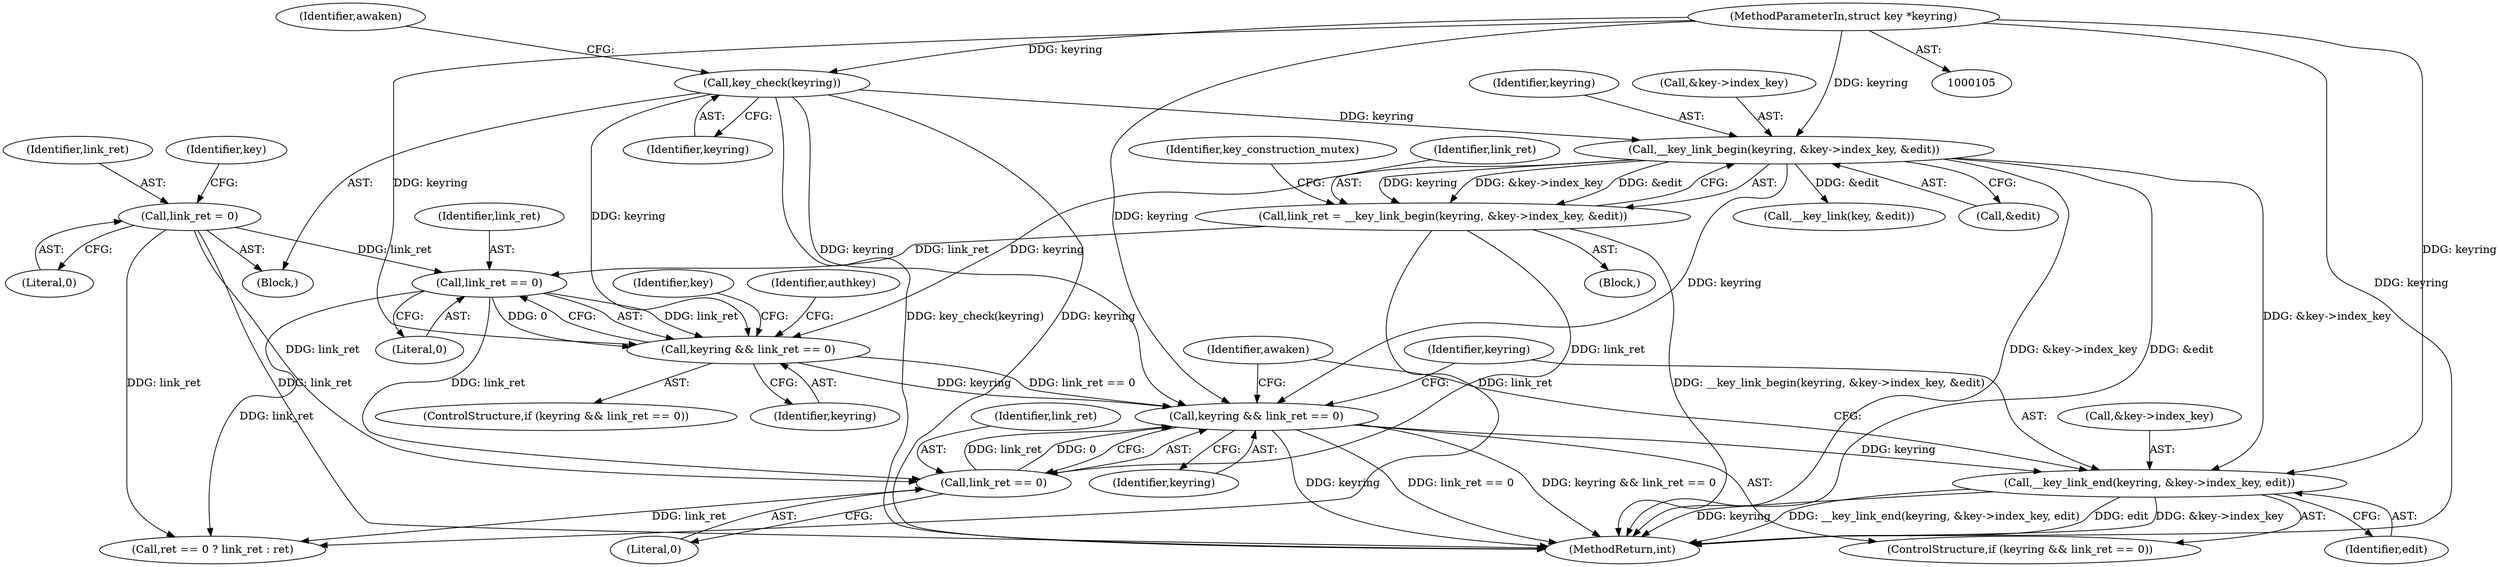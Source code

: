 digraph "0_linux_38327424b40bcebe2de92d07312c89360ac9229a@pointer" {
"1000243" [label="(Call,__key_link_end(keyring, &key->index_key, edit))"];
"1000238" [label="(Call,keyring && link_ret == 0)"];
"1000122" [label="(Call,key_check(keyring))"];
"1000109" [label="(MethodParameterIn,struct key *keyring)"];
"1000143" [label="(Call,__key_link_begin(keyring, &key->index_key, &edit))"];
"1000221" [label="(Call,keyring && link_ret == 0)"];
"1000223" [label="(Call,link_ret == 0)"];
"1000141" [label="(Call,link_ret = __key_link_begin(keyring, &key->index_key, &edit))"];
"1000117" [label="(Call,link_ret = 0)"];
"1000240" [label="(Call,link_ret == 0)"];
"1000238" [label="(Call,keyring && link_ret == 0)"];
"1000109" [label="(MethodParameterIn,struct key *keyring)"];
"1000227" [label="(Identifier,key)"];
"1000265" [label="(MethodReturn,int)"];
"1000141" [label="(Call,link_ret = __key_link_begin(keyring, &key->index_key, &edit))"];
"1000149" [label="(Call,&edit)"];
"1000121" [label="(Identifier,key)"];
"1000153" [label="(Identifier,key_construction_mutex)"];
"1000122" [label="(Call,key_check(keyring))"];
"1000224" [label="(Identifier,link_ret)"];
"1000241" [label="(Identifier,link_ret)"];
"1000118" [label="(Identifier,link_ret)"];
"1000243" [label="(Call,__key_link_end(keyring, &key->index_key, edit))"];
"1000231" [label="(Identifier,authkey)"];
"1000119" [label="(Literal,0)"];
"1000223" [label="(Call,link_ret == 0)"];
"1000125" [label="(Identifier,awaken)"];
"1000242" [label="(Literal,0)"];
"1000143" [label="(Call,__key_link_begin(keyring, &key->index_key, &edit))"];
"1000245" [label="(Call,&key->index_key)"];
"1000249" [label="(Identifier,edit)"];
"1000221" [label="(Call,keyring && link_ret == 0)"];
"1000123" [label="(Identifier,keyring)"];
"1000133" [label="(Block,)"];
"1000220" [label="(ControlStructure,if (keyring && link_ret == 0))"];
"1000222" [label="(Identifier,keyring)"];
"1000111" [label="(Block,)"];
"1000237" [label="(ControlStructure,if (keyring && link_ret == 0))"];
"1000226" [label="(Call,__key_link(key, &edit))"];
"1000225" [label="(Literal,0)"];
"1000259" [label="(Call,ret == 0 ? link_ret : ret)"];
"1000240" [label="(Call,link_ret == 0)"];
"1000145" [label="(Call,&key->index_key)"];
"1000142" [label="(Identifier,link_ret)"];
"1000244" [label="(Identifier,keyring)"];
"1000239" [label="(Identifier,keyring)"];
"1000251" [label="(Identifier,awaken)"];
"1000117" [label="(Call,link_ret = 0)"];
"1000144" [label="(Identifier,keyring)"];
"1000243" -> "1000237"  [label="AST: "];
"1000243" -> "1000249"  [label="CFG: "];
"1000244" -> "1000243"  [label="AST: "];
"1000245" -> "1000243"  [label="AST: "];
"1000249" -> "1000243"  [label="AST: "];
"1000251" -> "1000243"  [label="CFG: "];
"1000243" -> "1000265"  [label="DDG: &key->index_key"];
"1000243" -> "1000265"  [label="DDG: keyring"];
"1000243" -> "1000265"  [label="DDG: __key_link_end(keyring, &key->index_key, edit)"];
"1000243" -> "1000265"  [label="DDG: edit"];
"1000238" -> "1000243"  [label="DDG: keyring"];
"1000109" -> "1000243"  [label="DDG: keyring"];
"1000143" -> "1000243"  [label="DDG: &key->index_key"];
"1000238" -> "1000237"  [label="AST: "];
"1000238" -> "1000239"  [label="CFG: "];
"1000238" -> "1000240"  [label="CFG: "];
"1000239" -> "1000238"  [label="AST: "];
"1000240" -> "1000238"  [label="AST: "];
"1000244" -> "1000238"  [label="CFG: "];
"1000251" -> "1000238"  [label="CFG: "];
"1000238" -> "1000265"  [label="DDG: keyring"];
"1000238" -> "1000265"  [label="DDG: link_ret == 0"];
"1000238" -> "1000265"  [label="DDG: keyring && link_ret == 0"];
"1000122" -> "1000238"  [label="DDG: keyring"];
"1000143" -> "1000238"  [label="DDG: keyring"];
"1000221" -> "1000238"  [label="DDG: keyring"];
"1000221" -> "1000238"  [label="DDG: link_ret == 0"];
"1000109" -> "1000238"  [label="DDG: keyring"];
"1000240" -> "1000238"  [label="DDG: link_ret"];
"1000240" -> "1000238"  [label="DDG: 0"];
"1000122" -> "1000111"  [label="AST: "];
"1000122" -> "1000123"  [label="CFG: "];
"1000123" -> "1000122"  [label="AST: "];
"1000125" -> "1000122"  [label="CFG: "];
"1000122" -> "1000265"  [label="DDG: keyring"];
"1000122" -> "1000265"  [label="DDG: key_check(keyring)"];
"1000109" -> "1000122"  [label="DDG: keyring"];
"1000122" -> "1000143"  [label="DDG: keyring"];
"1000122" -> "1000221"  [label="DDG: keyring"];
"1000109" -> "1000105"  [label="AST: "];
"1000109" -> "1000265"  [label="DDG: keyring"];
"1000109" -> "1000143"  [label="DDG: keyring"];
"1000109" -> "1000221"  [label="DDG: keyring"];
"1000143" -> "1000141"  [label="AST: "];
"1000143" -> "1000149"  [label="CFG: "];
"1000144" -> "1000143"  [label="AST: "];
"1000145" -> "1000143"  [label="AST: "];
"1000149" -> "1000143"  [label="AST: "];
"1000141" -> "1000143"  [label="CFG: "];
"1000143" -> "1000265"  [label="DDG: &edit"];
"1000143" -> "1000265"  [label="DDG: &key->index_key"];
"1000143" -> "1000141"  [label="DDG: keyring"];
"1000143" -> "1000141"  [label="DDG: &key->index_key"];
"1000143" -> "1000141"  [label="DDG: &edit"];
"1000143" -> "1000221"  [label="DDG: keyring"];
"1000143" -> "1000226"  [label="DDG: &edit"];
"1000221" -> "1000220"  [label="AST: "];
"1000221" -> "1000222"  [label="CFG: "];
"1000221" -> "1000223"  [label="CFG: "];
"1000222" -> "1000221"  [label="AST: "];
"1000223" -> "1000221"  [label="AST: "];
"1000227" -> "1000221"  [label="CFG: "];
"1000231" -> "1000221"  [label="CFG: "];
"1000223" -> "1000221"  [label="DDG: link_ret"];
"1000223" -> "1000221"  [label="DDG: 0"];
"1000223" -> "1000225"  [label="CFG: "];
"1000224" -> "1000223"  [label="AST: "];
"1000225" -> "1000223"  [label="AST: "];
"1000141" -> "1000223"  [label="DDG: link_ret"];
"1000117" -> "1000223"  [label="DDG: link_ret"];
"1000223" -> "1000240"  [label="DDG: link_ret"];
"1000223" -> "1000259"  [label="DDG: link_ret"];
"1000141" -> "1000133"  [label="AST: "];
"1000142" -> "1000141"  [label="AST: "];
"1000153" -> "1000141"  [label="CFG: "];
"1000141" -> "1000265"  [label="DDG: __key_link_begin(keyring, &key->index_key, &edit)"];
"1000141" -> "1000240"  [label="DDG: link_ret"];
"1000141" -> "1000259"  [label="DDG: link_ret"];
"1000117" -> "1000111"  [label="AST: "];
"1000117" -> "1000119"  [label="CFG: "];
"1000118" -> "1000117"  [label="AST: "];
"1000119" -> "1000117"  [label="AST: "];
"1000121" -> "1000117"  [label="CFG: "];
"1000117" -> "1000265"  [label="DDG: link_ret"];
"1000117" -> "1000240"  [label="DDG: link_ret"];
"1000117" -> "1000259"  [label="DDG: link_ret"];
"1000240" -> "1000242"  [label="CFG: "];
"1000241" -> "1000240"  [label="AST: "];
"1000242" -> "1000240"  [label="AST: "];
"1000240" -> "1000259"  [label="DDG: link_ret"];
}
